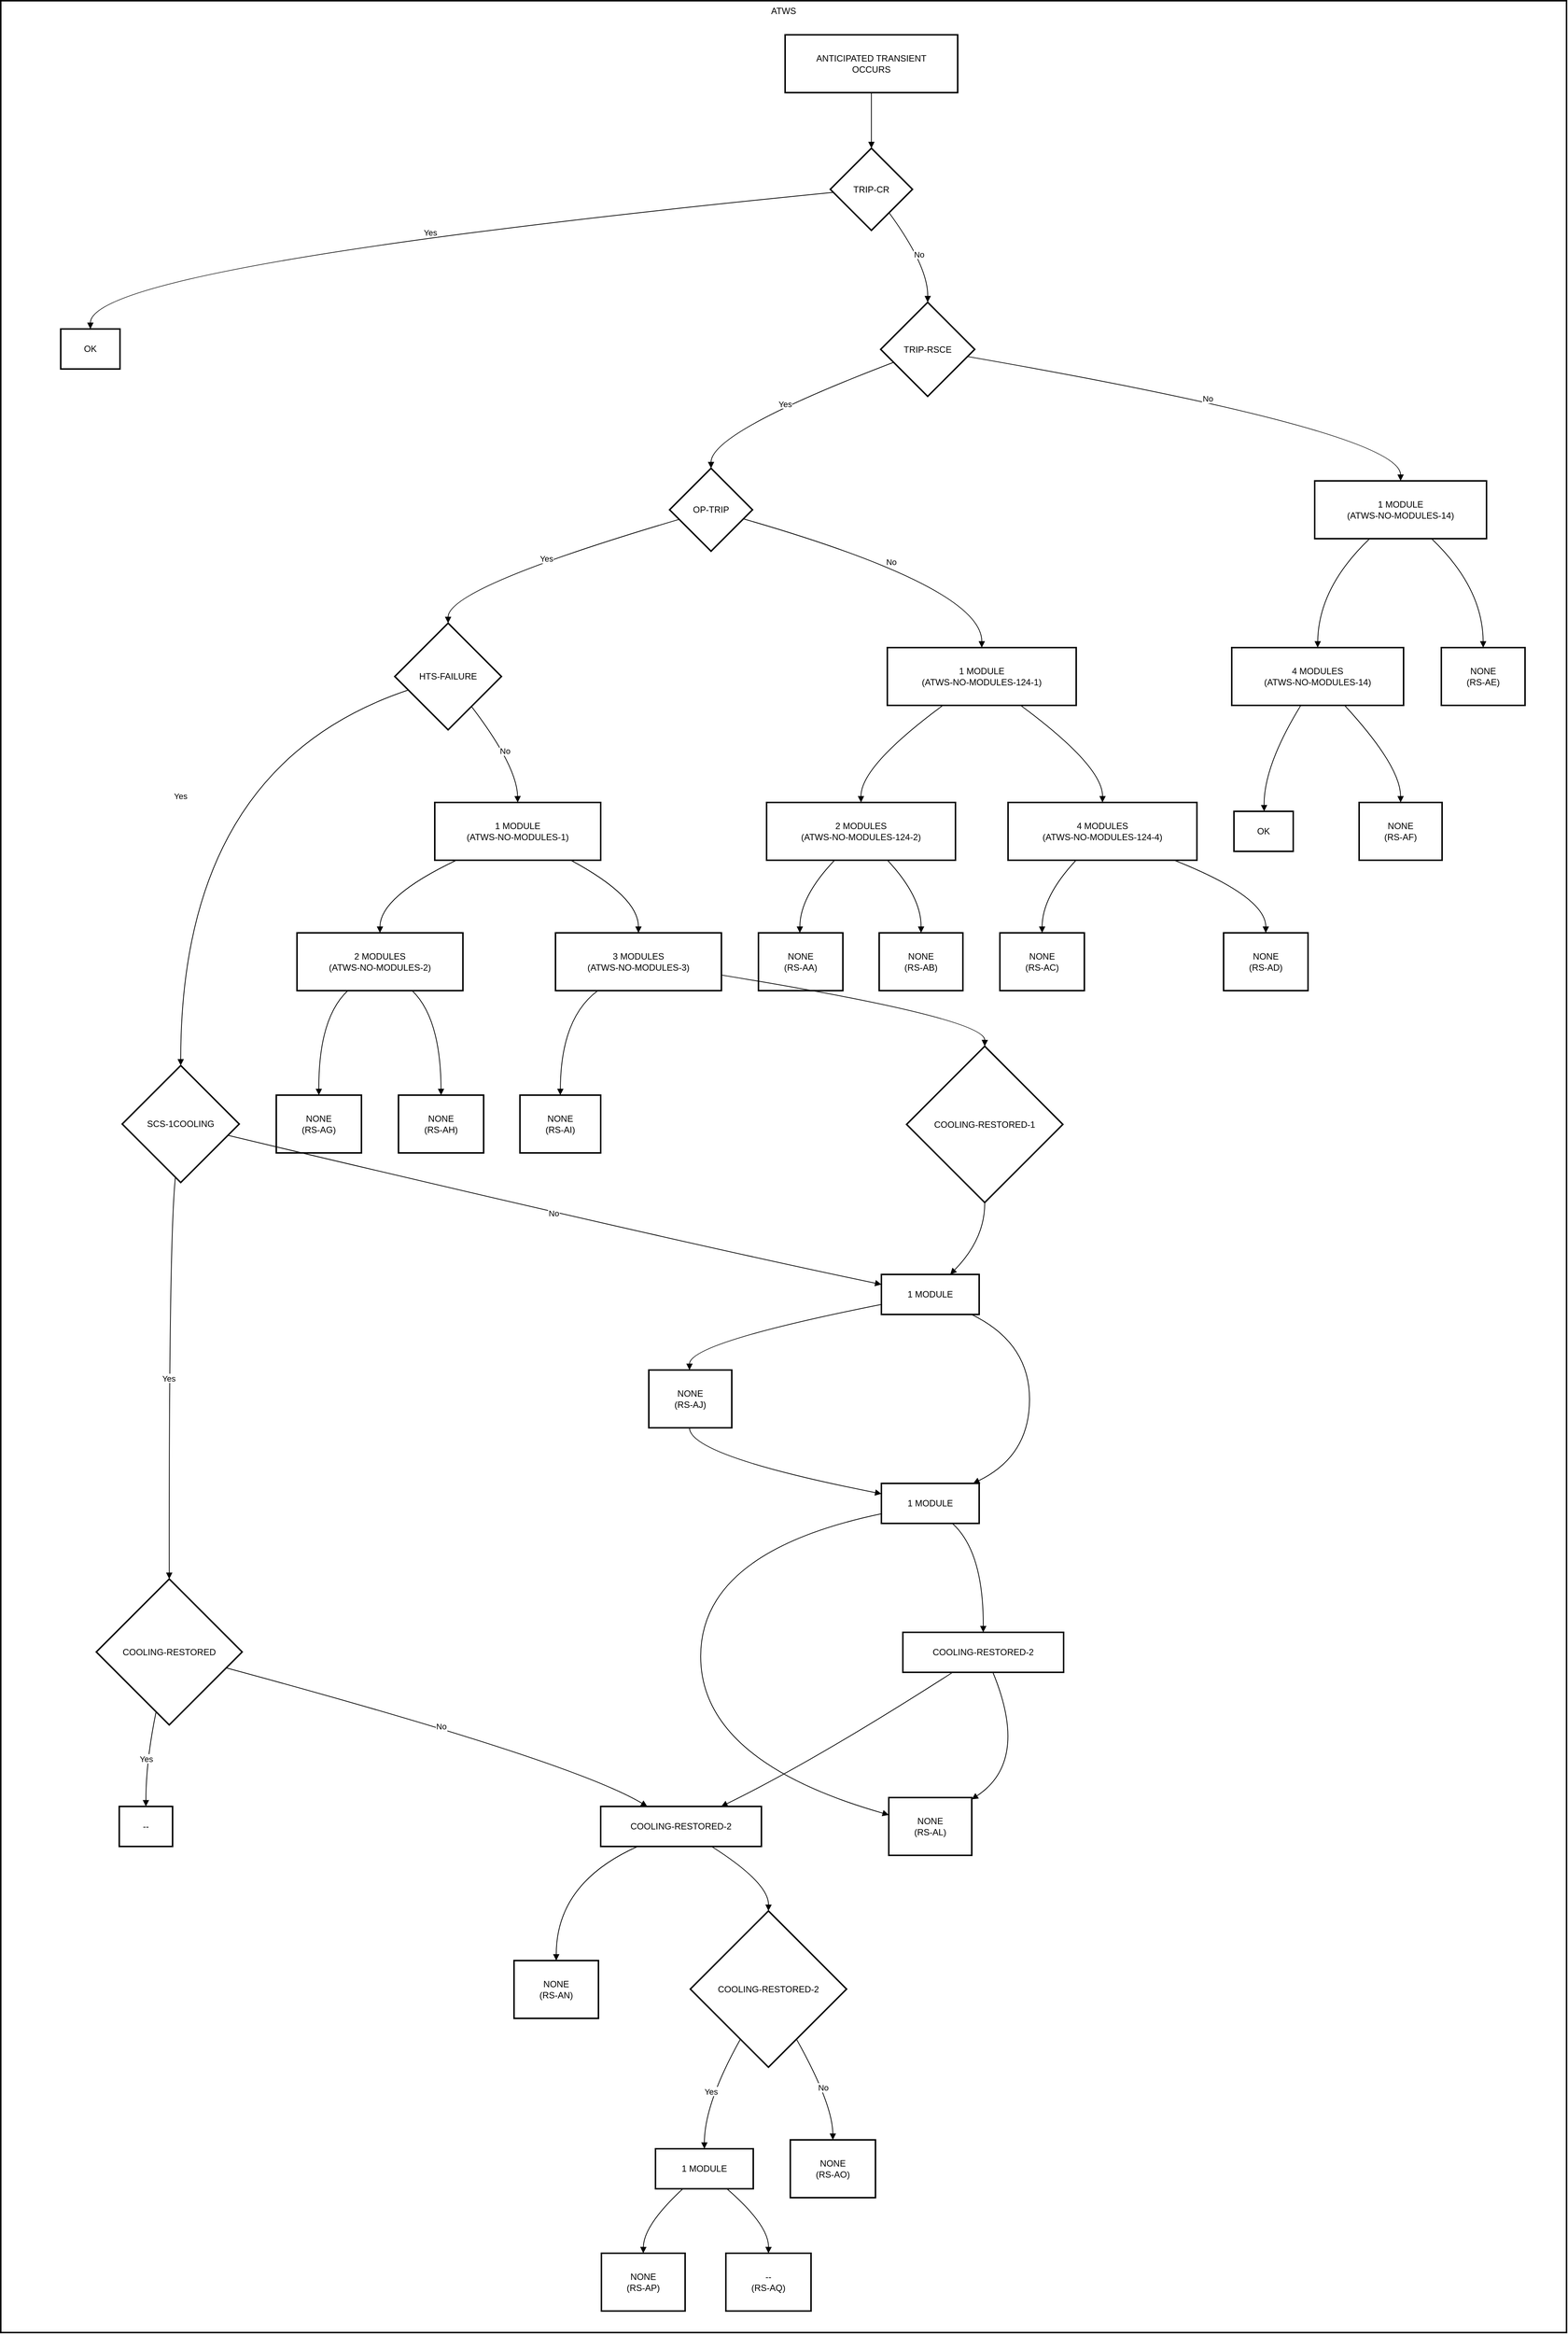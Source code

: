<mxfile version="26.1.1">
  <diagram name="Page-1" id="ADxcByrxnBio8AfSBTbt">
    <mxGraphModel dx="2225" dy="1471" grid="1" gridSize="10" guides="1" tooltips="1" connect="1" arrows="1" fold="1" page="1" pageScale="1" pageWidth="850" pageHeight="1100" math="0" shadow="0">
      <root>
        <mxCell id="0" />
        <mxCell id="1" parent="0" />
        <mxCell id="o9TjNFRMvBUlwkUK1iah-1" value="ATWS" style="whiteSpace=wrap;strokeWidth=2;verticalAlign=top;" vertex="1" parent="1">
          <mxGeometry x="20" y="20" width="2114" height="3147" as="geometry" />
        </mxCell>
        <mxCell id="o9TjNFRMvBUlwkUK1iah-2" value="ANTICIPATED TRANSIENT &#xa; OCCURS" style="whiteSpace=wrap;strokeWidth=2;" vertex="1" parent="o9TjNFRMvBUlwkUK1iah-1">
          <mxGeometry x="1059" y="46" width="233" height="78" as="geometry" />
        </mxCell>
        <mxCell id="o9TjNFRMvBUlwkUK1iah-3" value="TRIP-CR" style="rhombus;strokeWidth=2;whiteSpace=wrap;" vertex="1" parent="o9TjNFRMvBUlwkUK1iah-1">
          <mxGeometry x="1120" y="199" width="111" height="111" as="geometry" />
        </mxCell>
        <mxCell id="o9TjNFRMvBUlwkUK1iah-4" value="OK" style="whiteSpace=wrap;strokeWidth=2;" vertex="1" parent="o9TjNFRMvBUlwkUK1iah-1">
          <mxGeometry x="81" y="443" width="80" height="54" as="geometry" />
        </mxCell>
        <mxCell id="o9TjNFRMvBUlwkUK1iah-5" value="TRIP-RSCE" style="rhombus;strokeWidth=2;whiteSpace=wrap;" vertex="1" parent="o9TjNFRMvBUlwkUK1iah-1">
          <mxGeometry x="1188" y="407" width="127" height="127" as="geometry" />
        </mxCell>
        <mxCell id="o9TjNFRMvBUlwkUK1iah-6" value="OP-TRIP" style="rhombus;strokeWidth=2;whiteSpace=wrap;" vertex="1" parent="o9TjNFRMvBUlwkUK1iah-1">
          <mxGeometry x="903" y="631" width="112" height="112" as="geometry" />
        </mxCell>
        <mxCell id="o9TjNFRMvBUlwkUK1iah-7" value="1 MODULE &#xa; (ATWS-NO-MODULES-14)" style="whiteSpace=wrap;strokeWidth=2;" vertex="1" parent="o9TjNFRMvBUlwkUK1iah-1">
          <mxGeometry x="1774" y="648" width="232" height="78" as="geometry" />
        </mxCell>
        <mxCell id="o9TjNFRMvBUlwkUK1iah-8" value="HTS-FAILURE" style="rhombus;strokeWidth=2;whiteSpace=wrap;" vertex="1" parent="o9TjNFRMvBUlwkUK1iah-1">
          <mxGeometry x="532" y="840" width="144" height="144" as="geometry" />
        </mxCell>
        <mxCell id="o9TjNFRMvBUlwkUK1iah-9" value="1 MODULE &#xa; (ATWS-NO-MODULES-124-1)" style="whiteSpace=wrap;strokeWidth=2;" vertex="1" parent="o9TjNFRMvBUlwkUK1iah-1">
          <mxGeometry x="1197" y="873" width="255" height="78" as="geometry" />
        </mxCell>
        <mxCell id="o9TjNFRMvBUlwkUK1iah-10" value="SCS-1COOLING" style="rhombus;strokeWidth=2;whiteSpace=wrap;" vertex="1" parent="o9TjNFRMvBUlwkUK1iah-1">
          <mxGeometry x="164" y="1437" width="158" height="158" as="geometry" />
        </mxCell>
        <mxCell id="o9TjNFRMvBUlwkUK1iah-11" value="1 MODULE &#xa; (ATWS-NO-MODULES-1)" style="whiteSpace=wrap;strokeWidth=2;" vertex="1" parent="o9TjNFRMvBUlwkUK1iah-1">
          <mxGeometry x="586" y="1082" width="224" height="78" as="geometry" />
        </mxCell>
        <mxCell id="o9TjNFRMvBUlwkUK1iah-12" value="COOLING-RESTORED" style="rhombus;strokeWidth=2;whiteSpace=wrap;" vertex="1" parent="o9TjNFRMvBUlwkUK1iah-1">
          <mxGeometry x="129" y="2130" width="197" height="197" as="geometry" />
        </mxCell>
        <mxCell id="o9TjNFRMvBUlwkUK1iah-13" value="1 MODULE" style="whiteSpace=wrap;strokeWidth=2;" vertex="1" parent="o9TjNFRMvBUlwkUK1iah-1">
          <mxGeometry x="1189" y="1719" width="132" height="54" as="geometry" />
        </mxCell>
        <mxCell id="o9TjNFRMvBUlwkUK1iah-14" value="--" style="whiteSpace=wrap;strokeWidth=2;" vertex="1" parent="o9TjNFRMvBUlwkUK1iah-1">
          <mxGeometry x="160" y="2437" width="72" height="54" as="geometry" />
        </mxCell>
        <mxCell id="o9TjNFRMvBUlwkUK1iah-15" value="COOLING-RESTORED-2" style="whiteSpace=wrap;strokeWidth=2;" vertex="1" parent="o9TjNFRMvBUlwkUK1iah-1">
          <mxGeometry x="810" y="2437" width="217" height="54" as="geometry" />
        </mxCell>
        <mxCell id="o9TjNFRMvBUlwkUK1iah-16" value="NONE&#xa;(RS-AN)" style="whiteSpace=wrap;strokeWidth=2;" vertex="1" parent="o9TjNFRMvBUlwkUK1iah-1">
          <mxGeometry x="693" y="2645" width="114" height="78" as="geometry" />
        </mxCell>
        <mxCell id="o9TjNFRMvBUlwkUK1iah-17" value="COOLING-RESTORED-2" style="rhombus;strokeWidth=2;whiteSpace=wrap;" vertex="1" parent="o9TjNFRMvBUlwkUK1iah-1">
          <mxGeometry x="931" y="2578" width="211" height="211" as="geometry" />
        </mxCell>
        <mxCell id="o9TjNFRMvBUlwkUK1iah-18" value="1 MODULE" style="whiteSpace=wrap;strokeWidth=2;" vertex="1" parent="o9TjNFRMvBUlwkUK1iah-1">
          <mxGeometry x="884" y="2899" width="132" height="54" as="geometry" />
        </mxCell>
        <mxCell id="o9TjNFRMvBUlwkUK1iah-19" value="NONE &#xa; (RS-AO)" style="whiteSpace=wrap;strokeWidth=2;" vertex="1" parent="o9TjNFRMvBUlwkUK1iah-1">
          <mxGeometry x="1066" y="2887" width="115" height="78" as="geometry" />
        </mxCell>
        <mxCell id="o9TjNFRMvBUlwkUK1iah-20" value="2 MODULES &#xa; (ATWS-NO-MODULES-124-2)" style="whiteSpace=wrap;strokeWidth=2;" vertex="1" parent="o9TjNFRMvBUlwkUK1iah-1">
          <mxGeometry x="1034" y="1082" width="255" height="78" as="geometry" />
        </mxCell>
        <mxCell id="o9TjNFRMvBUlwkUK1iah-21" value="4 MODULES &#xa; (ATWS-NO-MODULES-124-4)" style="whiteSpace=wrap;strokeWidth=2;" vertex="1" parent="o9TjNFRMvBUlwkUK1iah-1">
          <mxGeometry x="1360" y="1082" width="255" height="78" as="geometry" />
        </mxCell>
        <mxCell id="o9TjNFRMvBUlwkUK1iah-22" value="NONE &#xa; (RS-AA)" style="whiteSpace=wrap;strokeWidth=2;" vertex="1" parent="o9TjNFRMvBUlwkUK1iah-1">
          <mxGeometry x="1023" y="1258" width="114" height="78" as="geometry" />
        </mxCell>
        <mxCell id="o9TjNFRMvBUlwkUK1iah-23" value="NONE &#xa; (RS-AB)" style="whiteSpace=wrap;strokeWidth=2;" vertex="1" parent="o9TjNFRMvBUlwkUK1iah-1">
          <mxGeometry x="1186" y="1258" width="113" height="78" as="geometry" />
        </mxCell>
        <mxCell id="o9TjNFRMvBUlwkUK1iah-24" value="NONE &#xa; (RS-AC)" style="whiteSpace=wrap;strokeWidth=2;" vertex="1" parent="o9TjNFRMvBUlwkUK1iah-1">
          <mxGeometry x="1349" y="1258" width="114" height="78" as="geometry" />
        </mxCell>
        <mxCell id="o9TjNFRMvBUlwkUK1iah-25" value="NONE &#xa; (RS-AD)" style="whiteSpace=wrap;strokeWidth=2;" vertex="1" parent="o9TjNFRMvBUlwkUK1iah-1">
          <mxGeometry x="1651" y="1258" width="114" height="78" as="geometry" />
        </mxCell>
        <mxCell id="o9TjNFRMvBUlwkUK1iah-26" value="4 MODULES &#xa; (ATWS-NO-MODULES-14)" style="whiteSpace=wrap;strokeWidth=2;" vertex="1" parent="o9TjNFRMvBUlwkUK1iah-1">
          <mxGeometry x="1662" y="873" width="232" height="78" as="geometry" />
        </mxCell>
        <mxCell id="o9TjNFRMvBUlwkUK1iah-27" value="NONE &#xa; (RS-AE)" style="whiteSpace=wrap;strokeWidth=2;" vertex="1" parent="o9TjNFRMvBUlwkUK1iah-1">
          <mxGeometry x="1945" y="873" width="113" height="78" as="geometry" />
        </mxCell>
        <mxCell id="o9TjNFRMvBUlwkUK1iah-28" value="OK" style="whiteSpace=wrap;strokeWidth=2;" vertex="1" parent="o9TjNFRMvBUlwkUK1iah-1">
          <mxGeometry x="1665" y="1094" width="80" height="54" as="geometry" />
        </mxCell>
        <mxCell id="o9TjNFRMvBUlwkUK1iah-29" value="NONE &#xa; (RS-AF)" style="whiteSpace=wrap;strokeWidth=2;" vertex="1" parent="o9TjNFRMvBUlwkUK1iah-1">
          <mxGeometry x="1834" y="1082" width="112" height="78" as="geometry" />
        </mxCell>
        <mxCell id="o9TjNFRMvBUlwkUK1iah-30" value="2 MODULES &#xa; (ATWS-NO-MODULES-2)" style="whiteSpace=wrap;strokeWidth=2;" vertex="1" parent="o9TjNFRMvBUlwkUK1iah-1">
          <mxGeometry x="400" y="1258" width="224" height="78" as="geometry" />
        </mxCell>
        <mxCell id="o9TjNFRMvBUlwkUK1iah-31" value="3 MODULES &#xa; (ATWS-NO-MODULES-3)" style="whiteSpace=wrap;strokeWidth=2;" vertex="1" parent="o9TjNFRMvBUlwkUK1iah-1">
          <mxGeometry x="749" y="1258" width="224" height="78" as="geometry" />
        </mxCell>
        <mxCell id="o9TjNFRMvBUlwkUK1iah-32" value="NONE&#xa;(RS-AG)" style="whiteSpace=wrap;strokeWidth=2;" vertex="1" parent="o9TjNFRMvBUlwkUK1iah-1">
          <mxGeometry x="372" y="1477" width="115" height="78" as="geometry" />
        </mxCell>
        <mxCell id="o9TjNFRMvBUlwkUK1iah-33" value="NONE&#xa;(RS-AH)" style="whiteSpace=wrap;strokeWidth=2;" vertex="1" parent="o9TjNFRMvBUlwkUK1iah-1">
          <mxGeometry x="537" y="1477" width="115" height="78" as="geometry" />
        </mxCell>
        <mxCell id="o9TjNFRMvBUlwkUK1iah-34" value="NONE&#xa;(RS-AI)" style="whiteSpace=wrap;strokeWidth=2;" vertex="1" parent="o9TjNFRMvBUlwkUK1iah-1">
          <mxGeometry x="701" y="1477" width="109" height="78" as="geometry" />
        </mxCell>
        <mxCell id="o9TjNFRMvBUlwkUK1iah-35" value="COOLING-RESTORED-1" style="rhombus;strokeWidth=2;whiteSpace=wrap;" vertex="1" parent="o9TjNFRMvBUlwkUK1iah-1">
          <mxGeometry x="1223" y="1411" width="211" height="211" as="geometry" />
        </mxCell>
        <mxCell id="o9TjNFRMvBUlwkUK1iah-36" value="NONE&#xa;(RS-AJ)" style="whiteSpace=wrap;strokeWidth=2;" vertex="1" parent="o9TjNFRMvBUlwkUK1iah-1">
          <mxGeometry x="875" y="1848" width="112" height="78" as="geometry" />
        </mxCell>
        <mxCell id="o9TjNFRMvBUlwkUK1iah-37" value="1 MODULE" style="whiteSpace=wrap;strokeWidth=2;" vertex="1" parent="o9TjNFRMvBUlwkUK1iah-1">
          <mxGeometry x="1189" y="2001" width="132" height="54" as="geometry" />
        </mxCell>
        <mxCell id="o9TjNFRMvBUlwkUK1iah-38" value="NONE &#xa; (RS-AL)" style="whiteSpace=wrap;strokeWidth=2;" vertex="1" parent="o9TjNFRMvBUlwkUK1iah-1">
          <mxGeometry x="1199" y="2425" width="112" height="78" as="geometry" />
        </mxCell>
        <mxCell id="o9TjNFRMvBUlwkUK1iah-39" value="COOLING-RESTORED-2" style="whiteSpace=wrap;strokeWidth=2;" vertex="1" parent="o9TjNFRMvBUlwkUK1iah-1">
          <mxGeometry x="1218" y="2202" width="217" height="54" as="geometry" />
        </mxCell>
        <mxCell id="o9TjNFRMvBUlwkUK1iah-40" value="NONE&#xa; (RS-AP)" style="whiteSpace=wrap;strokeWidth=2;" vertex="1" parent="o9TjNFRMvBUlwkUK1iah-1">
          <mxGeometry x="811" y="3040" width="113" height="78" as="geometry" />
        </mxCell>
        <mxCell id="o9TjNFRMvBUlwkUK1iah-41" value="--&#xa; (RS-AQ)" style="whiteSpace=wrap;strokeWidth=2;" vertex="1" parent="o9TjNFRMvBUlwkUK1iah-1">
          <mxGeometry x="979" y="3040" width="115" height="78" as="geometry" />
        </mxCell>
        <mxCell id="o9TjNFRMvBUlwkUK1iah-42" value="" style="curved=1;startArrow=none;endArrow=block;exitX=0.5;exitY=0.99;entryX=0.5;entryY=0;rounded=0;" edge="1" parent="o9TjNFRMvBUlwkUK1iah-1" source="o9TjNFRMvBUlwkUK1iah-2" target="o9TjNFRMvBUlwkUK1iah-3">
          <mxGeometry relative="1" as="geometry">
            <Array as="points" />
          </mxGeometry>
        </mxCell>
        <mxCell id="o9TjNFRMvBUlwkUK1iah-43" value="Yes" style="curved=1;startArrow=none;endArrow=block;exitX=0;exitY=0.54;entryX=0.5;entryY=0;rounded=0;" edge="1" parent="o9TjNFRMvBUlwkUK1iah-1" source="o9TjNFRMvBUlwkUK1iah-3" target="o9TjNFRMvBUlwkUK1iah-4">
          <mxGeometry relative="1" as="geometry">
            <Array as="points">
              <mxPoint x="121" y="358" />
            </Array>
          </mxGeometry>
        </mxCell>
        <mxCell id="o9TjNFRMvBUlwkUK1iah-44" value="No" style="curved=1;startArrow=none;endArrow=block;exitX=0.87;exitY=0.99;entryX=0.5;entryY=0;rounded=0;" edge="1" parent="o9TjNFRMvBUlwkUK1iah-1" source="o9TjNFRMvBUlwkUK1iah-3" target="o9TjNFRMvBUlwkUK1iah-5">
          <mxGeometry relative="1" as="geometry">
            <Array as="points">
              <mxPoint x="1252" y="358" />
            </Array>
          </mxGeometry>
        </mxCell>
        <mxCell id="o9TjNFRMvBUlwkUK1iah-45" value="Yes" style="curved=1;startArrow=none;endArrow=block;exitX=0;exitY=0.69;entryX=0.5;entryY=0;rounded=0;" edge="1" parent="o9TjNFRMvBUlwkUK1iah-1" source="o9TjNFRMvBUlwkUK1iah-5" target="o9TjNFRMvBUlwkUK1iah-6">
          <mxGeometry relative="1" as="geometry">
            <Array as="points">
              <mxPoint x="959" y="582" />
            </Array>
          </mxGeometry>
        </mxCell>
        <mxCell id="o9TjNFRMvBUlwkUK1iah-46" value="No" style="curved=1;startArrow=none;endArrow=block;exitX=1;exitY=0.59;entryX=0.5;entryY=0;rounded=0;" edge="1" parent="o9TjNFRMvBUlwkUK1iah-1" source="o9TjNFRMvBUlwkUK1iah-5" target="o9TjNFRMvBUlwkUK1iah-7">
          <mxGeometry relative="1" as="geometry">
            <Array as="points">
              <mxPoint x="1890" y="582" />
            </Array>
          </mxGeometry>
        </mxCell>
        <mxCell id="o9TjNFRMvBUlwkUK1iah-47" value="Yes" style="curved=1;startArrow=none;endArrow=block;exitX=0;exitY=0.65;entryX=0.5;entryY=0;rounded=0;" edge="1" parent="o9TjNFRMvBUlwkUK1iah-1" source="o9TjNFRMvBUlwkUK1iah-6" target="o9TjNFRMvBUlwkUK1iah-8">
          <mxGeometry relative="1" as="geometry">
            <Array as="points">
              <mxPoint x="604" y="792" />
            </Array>
          </mxGeometry>
        </mxCell>
        <mxCell id="o9TjNFRMvBUlwkUK1iah-48" value="No" style="curved=1;startArrow=none;endArrow=block;exitX=1;exitY=0.64;entryX=0.5;entryY=0.01;rounded=0;" edge="1" parent="o9TjNFRMvBUlwkUK1iah-1" source="o9TjNFRMvBUlwkUK1iah-6" target="o9TjNFRMvBUlwkUK1iah-9">
          <mxGeometry relative="1" as="geometry">
            <Array as="points">
              <mxPoint x="1325" y="792" />
            </Array>
          </mxGeometry>
        </mxCell>
        <mxCell id="o9TjNFRMvBUlwkUK1iah-49" value="Yes" style="curved=1;startArrow=none;endArrow=block;exitX=0;exitY=0.67;entryX=0.5;entryY=0;rounded=0;" edge="1" parent="o9TjNFRMvBUlwkUK1iah-1" source="o9TjNFRMvBUlwkUK1iah-8" target="o9TjNFRMvBUlwkUK1iah-10">
          <mxGeometry relative="1" as="geometry">
            <Array as="points">
              <mxPoint x="243" y="1033" />
            </Array>
          </mxGeometry>
        </mxCell>
        <mxCell id="o9TjNFRMvBUlwkUK1iah-50" value="No" style="curved=1;startArrow=none;endArrow=block;exitX=0.89;exitY=1;entryX=0.5;entryY=0;rounded=0;" edge="1" parent="o9TjNFRMvBUlwkUK1iah-1" source="o9TjNFRMvBUlwkUK1iah-8" target="o9TjNFRMvBUlwkUK1iah-11">
          <mxGeometry relative="1" as="geometry">
            <Array as="points">
              <mxPoint x="697" y="1033" />
            </Array>
          </mxGeometry>
        </mxCell>
        <mxCell id="o9TjNFRMvBUlwkUK1iah-51" value="Yes" style="curved=1;startArrow=none;endArrow=block;exitX=0.45;exitY=1;entryX=0.5;entryY=0;rounded=0;" edge="1" parent="o9TjNFRMvBUlwkUK1iah-1" source="o9TjNFRMvBUlwkUK1iah-10" target="o9TjNFRMvBUlwkUK1iah-12">
          <mxGeometry relative="1" as="geometry">
            <Array as="points">
              <mxPoint x="227" y="1671" />
            </Array>
          </mxGeometry>
        </mxCell>
        <mxCell id="o9TjNFRMvBUlwkUK1iah-52" value="No" style="curved=1;startArrow=none;endArrow=block;exitX=1;exitY=0.62;entryX=0;entryY=0.25;rounded=0;" edge="1" parent="o9TjNFRMvBUlwkUK1iah-1" source="o9TjNFRMvBUlwkUK1iah-10" target="o9TjNFRMvBUlwkUK1iah-13">
          <mxGeometry relative="1" as="geometry">
            <Array as="points">
              <mxPoint x="894" y="1671" />
            </Array>
          </mxGeometry>
        </mxCell>
        <mxCell id="o9TjNFRMvBUlwkUK1iah-53" value="Yes" style="curved=1;startArrow=none;endArrow=block;exitX=0.39;exitY=1;entryX=0.5;entryY=0;rounded=0;" edge="1" parent="o9TjNFRMvBUlwkUK1iah-1" source="o9TjNFRMvBUlwkUK1iah-12" target="o9TjNFRMvBUlwkUK1iah-14">
          <mxGeometry relative="1" as="geometry">
            <Array as="points">
              <mxPoint x="196" y="2376" />
            </Array>
          </mxGeometry>
        </mxCell>
        <mxCell id="o9TjNFRMvBUlwkUK1iah-54" value="No" style="curved=1;startArrow=none;endArrow=block;exitX=1;exitY=0.64;entryX=0.29;entryY=0;rounded=0;" edge="1" parent="o9TjNFRMvBUlwkUK1iah-1" source="o9TjNFRMvBUlwkUK1iah-12" target="o9TjNFRMvBUlwkUK1iah-15">
          <mxGeometry relative="1" as="geometry">
            <Array as="points">
              <mxPoint x="771" y="2376" />
            </Array>
          </mxGeometry>
        </mxCell>
        <mxCell id="o9TjNFRMvBUlwkUK1iah-55" value="" style="curved=1;startArrow=none;endArrow=block;exitX=0.23;exitY=1;entryX=0.5;entryY=-0.01;rounded=0;" edge="1" parent="o9TjNFRMvBUlwkUK1iah-1" source="o9TjNFRMvBUlwkUK1iah-15" target="o9TjNFRMvBUlwkUK1iah-16">
          <mxGeometry relative="1" as="geometry">
            <Array as="points">
              <mxPoint x="750" y="2540" />
            </Array>
          </mxGeometry>
        </mxCell>
        <mxCell id="o9TjNFRMvBUlwkUK1iah-56" value="" style="curved=1;startArrow=none;endArrow=block;exitX=0.69;exitY=1;entryX=0.5;entryY=0;rounded=0;" edge="1" parent="o9TjNFRMvBUlwkUK1iah-1" source="o9TjNFRMvBUlwkUK1iah-15" target="o9TjNFRMvBUlwkUK1iah-17">
          <mxGeometry relative="1" as="geometry">
            <Array as="points">
              <mxPoint x="1037" y="2540" />
            </Array>
          </mxGeometry>
        </mxCell>
        <mxCell id="o9TjNFRMvBUlwkUK1iah-57" value="Yes" style="curved=1;startArrow=none;endArrow=block;exitX=0.22;exitY=1;entryX=0.5;entryY=0;rounded=0;" edge="1" parent="o9TjNFRMvBUlwkUK1iah-1" source="o9TjNFRMvBUlwkUK1iah-17" target="o9TjNFRMvBUlwkUK1iah-18">
          <mxGeometry relative="1" as="geometry">
            <Array as="points">
              <mxPoint x="950" y="2838" />
            </Array>
          </mxGeometry>
        </mxCell>
        <mxCell id="o9TjNFRMvBUlwkUK1iah-58" value="No" style="curved=1;startArrow=none;endArrow=block;exitX=0.78;exitY=1;entryX=0.5;entryY=0;rounded=0;" edge="1" parent="o9TjNFRMvBUlwkUK1iah-1" source="o9TjNFRMvBUlwkUK1iah-17" target="o9TjNFRMvBUlwkUK1iah-19">
          <mxGeometry relative="1" as="geometry">
            <Array as="points">
              <mxPoint x="1123" y="2838" />
            </Array>
          </mxGeometry>
        </mxCell>
        <mxCell id="o9TjNFRMvBUlwkUK1iah-59" value="" style="curved=1;startArrow=none;endArrow=block;exitX=0.29;exitY=1.01;entryX=0.5;entryY=0;rounded=0;" edge="1" parent="o9TjNFRMvBUlwkUK1iah-1" source="o9TjNFRMvBUlwkUK1iah-9" target="o9TjNFRMvBUlwkUK1iah-20">
          <mxGeometry relative="1" as="geometry">
            <Array as="points">
              <mxPoint x="1161" y="1033" />
            </Array>
          </mxGeometry>
        </mxCell>
        <mxCell id="o9TjNFRMvBUlwkUK1iah-60" value="" style="curved=1;startArrow=none;endArrow=block;exitX=0.71;exitY=1.01;entryX=0.5;entryY=0;rounded=0;" edge="1" parent="o9TjNFRMvBUlwkUK1iah-1" source="o9TjNFRMvBUlwkUK1iah-9" target="o9TjNFRMvBUlwkUK1iah-21">
          <mxGeometry relative="1" as="geometry">
            <Array as="points">
              <mxPoint x="1488" y="1033" />
            </Array>
          </mxGeometry>
        </mxCell>
        <mxCell id="o9TjNFRMvBUlwkUK1iah-61" value="" style="curved=1;startArrow=none;endArrow=block;exitX=0.36;exitY=1;entryX=0.49;entryY=-0.01;rounded=0;" edge="1" parent="o9TjNFRMvBUlwkUK1iah-1" source="o9TjNFRMvBUlwkUK1iah-20" target="o9TjNFRMvBUlwkUK1iah-22">
          <mxGeometry relative="1" as="geometry">
            <Array as="points">
              <mxPoint x="1079" y="1209" />
            </Array>
          </mxGeometry>
        </mxCell>
        <mxCell id="o9TjNFRMvBUlwkUK1iah-62" value="" style="curved=1;startArrow=none;endArrow=block;exitX=0.64;exitY=1;entryX=0.5;entryY=-0.01;rounded=0;" edge="1" parent="o9TjNFRMvBUlwkUK1iah-1" source="o9TjNFRMvBUlwkUK1iah-20" target="o9TjNFRMvBUlwkUK1iah-23">
          <mxGeometry relative="1" as="geometry">
            <Array as="points">
              <mxPoint x="1243" y="1209" />
            </Array>
          </mxGeometry>
        </mxCell>
        <mxCell id="o9TjNFRMvBUlwkUK1iah-63" value="" style="curved=1;startArrow=none;endArrow=block;exitX=0.36;exitY=1;entryX=0.5;entryY=-0.01;rounded=0;" edge="1" parent="o9TjNFRMvBUlwkUK1iah-1" source="o9TjNFRMvBUlwkUK1iah-21" target="o9TjNFRMvBUlwkUK1iah-24">
          <mxGeometry relative="1" as="geometry">
            <Array as="points">
              <mxPoint x="1406" y="1209" />
            </Array>
          </mxGeometry>
        </mxCell>
        <mxCell id="o9TjNFRMvBUlwkUK1iah-64" value="" style="curved=1;startArrow=none;endArrow=block;exitX=0.88;exitY=1;entryX=0.5;entryY=-0.01;rounded=0;" edge="1" parent="o9TjNFRMvBUlwkUK1iah-1" source="o9TjNFRMvBUlwkUK1iah-21" target="o9TjNFRMvBUlwkUK1iah-25">
          <mxGeometry relative="1" as="geometry">
            <Array as="points">
              <mxPoint x="1708" y="1209" />
            </Array>
          </mxGeometry>
        </mxCell>
        <mxCell id="o9TjNFRMvBUlwkUK1iah-65" value="" style="curved=1;startArrow=none;endArrow=block;exitX=0.32;exitY=1;entryX=0.5;entryY=0.01;rounded=0;" edge="1" parent="o9TjNFRMvBUlwkUK1iah-1" source="o9TjNFRMvBUlwkUK1iah-7" target="o9TjNFRMvBUlwkUK1iah-26">
          <mxGeometry relative="1" as="geometry">
            <Array as="points">
              <mxPoint x="1779" y="792" />
            </Array>
          </mxGeometry>
        </mxCell>
        <mxCell id="o9TjNFRMvBUlwkUK1iah-66" value="" style="curved=1;startArrow=none;endArrow=block;exitX=0.68;exitY=1;entryX=0.5;entryY=0.01;rounded=0;" edge="1" parent="o9TjNFRMvBUlwkUK1iah-1" source="o9TjNFRMvBUlwkUK1iah-7" target="o9TjNFRMvBUlwkUK1iah-27">
          <mxGeometry relative="1" as="geometry">
            <Array as="points">
              <mxPoint x="2001" y="792" />
            </Array>
          </mxGeometry>
        </mxCell>
        <mxCell id="o9TjNFRMvBUlwkUK1iah-67" value="" style="curved=1;startArrow=none;endArrow=block;exitX=0.4;exitY=1.01;entryX=0.51;entryY=0;rounded=0;" edge="1" parent="o9TjNFRMvBUlwkUK1iah-1" source="o9TjNFRMvBUlwkUK1iah-26" target="o9TjNFRMvBUlwkUK1iah-28">
          <mxGeometry relative="1" as="geometry">
            <Array as="points">
              <mxPoint x="1705" y="1033" />
            </Array>
          </mxGeometry>
        </mxCell>
        <mxCell id="o9TjNFRMvBUlwkUK1iah-68" value="" style="curved=1;startArrow=none;endArrow=block;exitX=0.66;exitY=1.01;entryX=0.5;entryY=0;rounded=0;" edge="1" parent="o9TjNFRMvBUlwkUK1iah-1" source="o9TjNFRMvBUlwkUK1iah-26" target="o9TjNFRMvBUlwkUK1iah-29">
          <mxGeometry relative="1" as="geometry">
            <Array as="points">
              <mxPoint x="1890" y="1033" />
            </Array>
          </mxGeometry>
        </mxCell>
        <mxCell id="o9TjNFRMvBUlwkUK1iah-69" value="" style="curved=1;startArrow=none;endArrow=block;exitX=0.13;exitY=1;entryX=0.5;entryY=-0.01;rounded=0;" edge="1" parent="o9TjNFRMvBUlwkUK1iah-1" source="o9TjNFRMvBUlwkUK1iah-11" target="o9TjNFRMvBUlwkUK1iah-30">
          <mxGeometry relative="1" as="geometry">
            <Array as="points">
              <mxPoint x="512" y="1209" />
            </Array>
          </mxGeometry>
        </mxCell>
        <mxCell id="o9TjNFRMvBUlwkUK1iah-70" value="" style="curved=1;startArrow=none;endArrow=block;exitX=0.82;exitY=1;entryX=0.5;entryY=-0.01;rounded=0;" edge="1" parent="o9TjNFRMvBUlwkUK1iah-1" source="o9TjNFRMvBUlwkUK1iah-11" target="o9TjNFRMvBUlwkUK1iah-31">
          <mxGeometry relative="1" as="geometry">
            <Array as="points">
              <mxPoint x="861" y="1209" />
            </Array>
          </mxGeometry>
        </mxCell>
        <mxCell id="o9TjNFRMvBUlwkUK1iah-71" value="" style="curved=1;startArrow=none;endArrow=block;exitX=0.31;exitY=0.99;entryX=0.5;entryY=0;rounded=0;" edge="1" parent="o9TjNFRMvBUlwkUK1iah-1" source="o9TjNFRMvBUlwkUK1iah-30" target="o9TjNFRMvBUlwkUK1iah-32">
          <mxGeometry relative="1" as="geometry">
            <Array as="points">
              <mxPoint x="429" y="1373" />
            </Array>
          </mxGeometry>
        </mxCell>
        <mxCell id="o9TjNFRMvBUlwkUK1iah-72" value="" style="curved=1;startArrow=none;endArrow=block;exitX=0.69;exitY=0.99;entryX=0.5;entryY=0;rounded=0;" edge="1" parent="o9TjNFRMvBUlwkUK1iah-1" source="o9TjNFRMvBUlwkUK1iah-30" target="o9TjNFRMvBUlwkUK1iah-33">
          <mxGeometry relative="1" as="geometry">
            <Array as="points">
              <mxPoint x="594" y="1373" />
            </Array>
          </mxGeometry>
        </mxCell>
        <mxCell id="o9TjNFRMvBUlwkUK1iah-73" value="" style="curved=1;startArrow=none;endArrow=block;exitX=0.26;exitY=0.99;entryX=0.5;entryY=0;rounded=0;" edge="1" parent="o9TjNFRMvBUlwkUK1iah-1" source="o9TjNFRMvBUlwkUK1iah-31" target="o9TjNFRMvBUlwkUK1iah-34">
          <mxGeometry relative="1" as="geometry">
            <Array as="points">
              <mxPoint x="756" y="1373" />
            </Array>
          </mxGeometry>
        </mxCell>
        <mxCell id="o9TjNFRMvBUlwkUK1iah-74" value="" style="curved=1;startArrow=none;endArrow=block;exitX=1;exitY=0.73;entryX=0.5;entryY=0;rounded=0;" edge="1" parent="o9TjNFRMvBUlwkUK1iah-1" source="o9TjNFRMvBUlwkUK1iah-31" target="o9TjNFRMvBUlwkUK1iah-35">
          <mxGeometry relative="1" as="geometry">
            <Array as="points">
              <mxPoint x="1329" y="1373" />
            </Array>
          </mxGeometry>
        </mxCell>
        <mxCell id="o9TjNFRMvBUlwkUK1iah-75" value="" style="curved=1;startArrow=none;endArrow=block;exitX=0.5;exitY=1;entryX=0.7;entryY=0.01;rounded=0;" edge="1" parent="o9TjNFRMvBUlwkUK1iah-1" source="o9TjNFRMvBUlwkUK1iah-35" target="o9TjNFRMvBUlwkUK1iah-13">
          <mxGeometry relative="1" as="geometry">
            <Array as="points">
              <mxPoint x="1329" y="1671" />
            </Array>
          </mxGeometry>
        </mxCell>
        <mxCell id="o9TjNFRMvBUlwkUK1iah-76" value="" style="curved=1;startArrow=none;endArrow=block;exitX=0;exitY=0.75;entryX=0.49;entryY=0.01;rounded=0;" edge="1" parent="o9TjNFRMvBUlwkUK1iah-1" source="o9TjNFRMvBUlwkUK1iah-13" target="o9TjNFRMvBUlwkUK1iah-36">
          <mxGeometry relative="1" as="geometry">
            <Array as="points">
              <mxPoint x="930" y="1811" />
            </Array>
          </mxGeometry>
        </mxCell>
        <mxCell id="o9TjNFRMvBUlwkUK1iah-77" value="" style="curved=1;startArrow=none;endArrow=block;exitX=0.93;exitY=1.01;entryX=0.93;entryY=0.01;rounded=0;" edge="1" parent="o9TjNFRMvBUlwkUK1iah-1" source="o9TjNFRMvBUlwkUK1iah-13" target="o9TjNFRMvBUlwkUK1iah-37">
          <mxGeometry relative="1" as="geometry">
            <Array as="points">
              <mxPoint x="1389" y="1811" />
              <mxPoint x="1389" y="1964" />
            </Array>
          </mxGeometry>
        </mxCell>
        <mxCell id="o9TjNFRMvBUlwkUK1iah-78" value="" style="curved=1;startArrow=none;endArrow=block;exitX=0.49;exitY=1.01;entryX=0;entryY=0.26;rounded=0;" edge="1" parent="o9TjNFRMvBUlwkUK1iah-1" source="o9TjNFRMvBUlwkUK1iah-36" target="o9TjNFRMvBUlwkUK1iah-37">
          <mxGeometry relative="1" as="geometry">
            <Array as="points">
              <mxPoint x="930" y="1964" />
            </Array>
          </mxGeometry>
        </mxCell>
        <mxCell id="o9TjNFRMvBUlwkUK1iah-79" value="" style="curved=1;startArrow=none;endArrow=block;exitX=0;exitY=0.76;entryX=0;entryY=0.3;rounded=0;" edge="1" parent="o9TjNFRMvBUlwkUK1iah-1" source="o9TjNFRMvBUlwkUK1iah-37" target="o9TjNFRMvBUlwkUK1iah-38">
          <mxGeometry relative="1" as="geometry">
            <Array as="points">
              <mxPoint x="945" y="2093" />
              <mxPoint x="945" y="2376" />
            </Array>
          </mxGeometry>
        </mxCell>
        <mxCell id="o9TjNFRMvBUlwkUK1iah-80" value="" style="curved=1;startArrow=none;endArrow=block;exitX=0.73;exitY=1.01;entryX=0.5;entryY=0;rounded=0;" edge="1" parent="o9TjNFRMvBUlwkUK1iah-1" source="o9TjNFRMvBUlwkUK1iah-37" target="o9TjNFRMvBUlwkUK1iah-39">
          <mxGeometry relative="1" as="geometry">
            <Array as="points">
              <mxPoint x="1327" y="2093" />
            </Array>
          </mxGeometry>
        </mxCell>
        <mxCell id="o9TjNFRMvBUlwkUK1iah-81" value="" style="curved=1;startArrow=none;endArrow=block;exitX=0.31;exitY=1;entryX=0.75;entryY=0;rounded=0;" edge="1" parent="o9TjNFRMvBUlwkUK1iah-1" source="o9TjNFRMvBUlwkUK1iah-39" target="o9TjNFRMvBUlwkUK1iah-15">
          <mxGeometry relative="1" as="geometry">
            <Array as="points">
              <mxPoint x="1098" y="2376" />
            </Array>
          </mxGeometry>
        </mxCell>
        <mxCell id="o9TjNFRMvBUlwkUK1iah-82" value="" style="curved=1;startArrow=none;endArrow=block;exitX=0.56;exitY=1;entryX=1;entryY=0.03;rounded=0;" edge="1" parent="o9TjNFRMvBUlwkUK1iah-1" source="o9TjNFRMvBUlwkUK1iah-39" target="o9TjNFRMvBUlwkUK1iah-38">
          <mxGeometry relative="1" as="geometry">
            <Array as="points">
              <mxPoint x="1389" y="2376" />
            </Array>
          </mxGeometry>
        </mxCell>
        <mxCell id="o9TjNFRMvBUlwkUK1iah-83" value="" style="curved=1;startArrow=none;endArrow=block;exitX=0.28;exitY=1;entryX=0.5;entryY=0;rounded=0;" edge="1" parent="o9TjNFRMvBUlwkUK1iah-1" source="o9TjNFRMvBUlwkUK1iah-18" target="o9TjNFRMvBUlwkUK1iah-40">
          <mxGeometry relative="1" as="geometry">
            <Array as="points">
              <mxPoint x="868" y="3002" />
            </Array>
          </mxGeometry>
        </mxCell>
        <mxCell id="o9TjNFRMvBUlwkUK1iah-84" value="" style="curved=1;startArrow=none;endArrow=block;exitX=0.73;exitY=1;entryX=0.5;entryY=0;rounded=0;" edge="1" parent="o9TjNFRMvBUlwkUK1iah-1" source="o9TjNFRMvBUlwkUK1iah-18" target="o9TjNFRMvBUlwkUK1iah-41">
          <mxGeometry relative="1" as="geometry">
            <Array as="points">
              <mxPoint x="1037" y="3002" />
            </Array>
          </mxGeometry>
        </mxCell>
      </root>
    </mxGraphModel>
  </diagram>
</mxfile>
